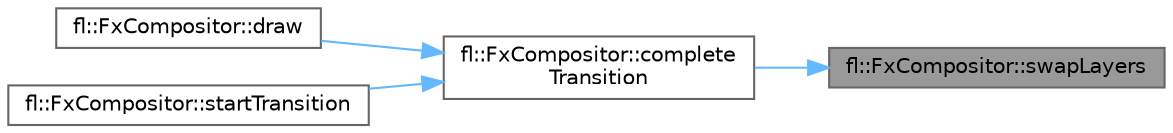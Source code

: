 digraph "fl::FxCompositor::swapLayers"
{
 // INTERACTIVE_SVG=YES
 // LATEX_PDF_SIZE
  bgcolor="transparent";
  edge [fontname=Helvetica,fontsize=10,labelfontname=Helvetica,labelfontsize=10];
  node [fontname=Helvetica,fontsize=10,shape=box,height=0.2,width=0.4];
  rankdir="RL";
  Node1 [id="Node000001",label="fl::FxCompositor::swapLayers",height=0.2,width=0.4,color="gray40", fillcolor="grey60", style="filled", fontcolor="black",tooltip=" "];
  Node1 -> Node2 [id="edge1_Node000001_Node000002",dir="back",color="steelblue1",style="solid",tooltip=" "];
  Node2 [id="Node000002",label="fl::FxCompositor::complete\lTransition",height=0.2,width=0.4,color="grey40", fillcolor="white", style="filled",URL="$d7/df1/classfl_1_1_fx_compositor_a709e5926d9918a9dcdbebf79e3a12fc0.html#a709e5926d9918a9dcdbebf79e3a12fc0",tooltip=" "];
  Node2 -> Node3 [id="edge2_Node000002_Node000003",dir="back",color="steelblue1",style="solid",tooltip=" "];
  Node3 [id="Node000003",label="fl::FxCompositor::draw",height=0.2,width=0.4,color="grey40", fillcolor="white", style="filled",URL="$d7/df1/classfl_1_1_fx_compositor_a8840fcdf53b2e7a15216ae510ac0af56.html#a8840fcdf53b2e7a15216ae510ac0af56",tooltip=" "];
  Node2 -> Node4 [id="edge3_Node000002_Node000004",dir="back",color="steelblue1",style="solid",tooltip=" "];
  Node4 [id="Node000004",label="fl::FxCompositor::startTransition",height=0.2,width=0.4,color="grey40", fillcolor="white", style="filled",URL="$d7/df1/classfl_1_1_fx_compositor_a6d489a81376aa46a93b9ab03bab2adbd.html#a6d489a81376aa46a93b9ab03bab2adbd",tooltip=" "];
}

